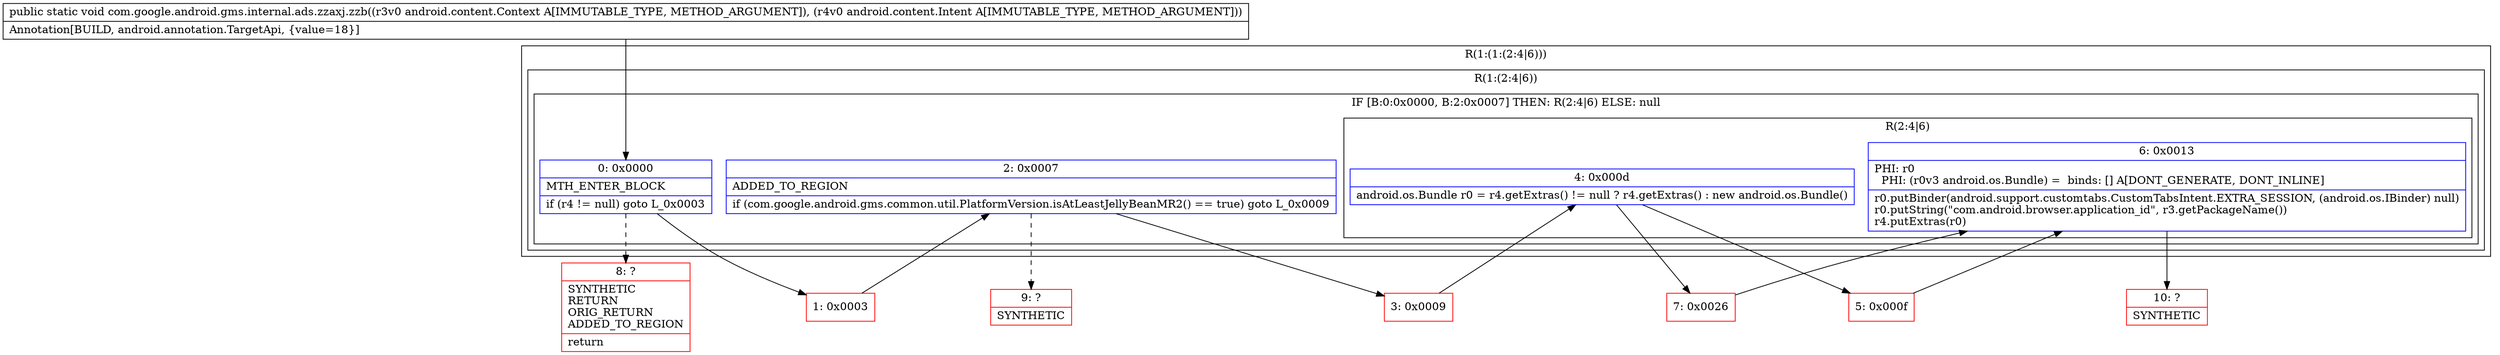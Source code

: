 digraph "CFG forcom.google.android.gms.internal.ads.zzaxj.zzb(Landroid\/content\/Context;Landroid\/content\/Intent;)V" {
subgraph cluster_Region_1060946098 {
label = "R(1:(1:(2:4|6)))";
node [shape=record,color=blue];
subgraph cluster_Region_474187927 {
label = "R(1:(2:4|6))";
node [shape=record,color=blue];
subgraph cluster_IfRegion_1255338070 {
label = "IF [B:0:0x0000, B:2:0x0007] THEN: R(2:4|6) ELSE: null";
node [shape=record,color=blue];
Node_0 [shape=record,label="{0\:\ 0x0000|MTH_ENTER_BLOCK\l|if (r4 != null) goto L_0x0003\l}"];
Node_2 [shape=record,label="{2\:\ 0x0007|ADDED_TO_REGION\l|if (com.google.android.gms.common.util.PlatformVersion.isAtLeastJellyBeanMR2() == true) goto L_0x0009\l}"];
subgraph cluster_Region_2032526748 {
label = "R(2:4|6)";
node [shape=record,color=blue];
Node_4 [shape=record,label="{4\:\ 0x000d|android.os.Bundle r0 = r4.getExtras() != null ? r4.getExtras() : new android.os.Bundle()\l}"];
Node_6 [shape=record,label="{6\:\ 0x0013|PHI: r0 \l  PHI: (r0v3 android.os.Bundle) =  binds: [] A[DONT_GENERATE, DONT_INLINE]\l|r0.putBinder(android.support.customtabs.CustomTabsIntent.EXTRA_SESSION, (android.os.IBinder) null)\lr0.putString(\"com.android.browser.application_id\", r3.getPackageName())\lr4.putExtras(r0)\l}"];
}
}
}
}
Node_1 [shape=record,color=red,label="{1\:\ 0x0003}"];
Node_3 [shape=record,color=red,label="{3\:\ 0x0009}"];
Node_5 [shape=record,color=red,label="{5\:\ 0x000f}"];
Node_7 [shape=record,color=red,label="{7\:\ 0x0026}"];
Node_8 [shape=record,color=red,label="{8\:\ ?|SYNTHETIC\lRETURN\lORIG_RETURN\lADDED_TO_REGION\l|return\l}"];
Node_9 [shape=record,color=red,label="{9\:\ ?|SYNTHETIC\l}"];
Node_10 [shape=record,color=red,label="{10\:\ ?|SYNTHETIC\l}"];
MethodNode[shape=record,label="{public static void com.google.android.gms.internal.ads.zzaxj.zzb((r3v0 android.content.Context A[IMMUTABLE_TYPE, METHOD_ARGUMENT]), (r4v0 android.content.Intent A[IMMUTABLE_TYPE, METHOD_ARGUMENT]))  | Annotation[BUILD, android.annotation.TargetApi, \{value=18\}]\l}"];
MethodNode -> Node_0;
Node_0 -> Node_1;
Node_0 -> Node_8[style=dashed];
Node_2 -> Node_3;
Node_2 -> Node_9[style=dashed];
Node_4 -> Node_5;
Node_4 -> Node_7;
Node_6 -> Node_10;
Node_1 -> Node_2;
Node_3 -> Node_4;
Node_5 -> Node_6;
Node_7 -> Node_6;
}

